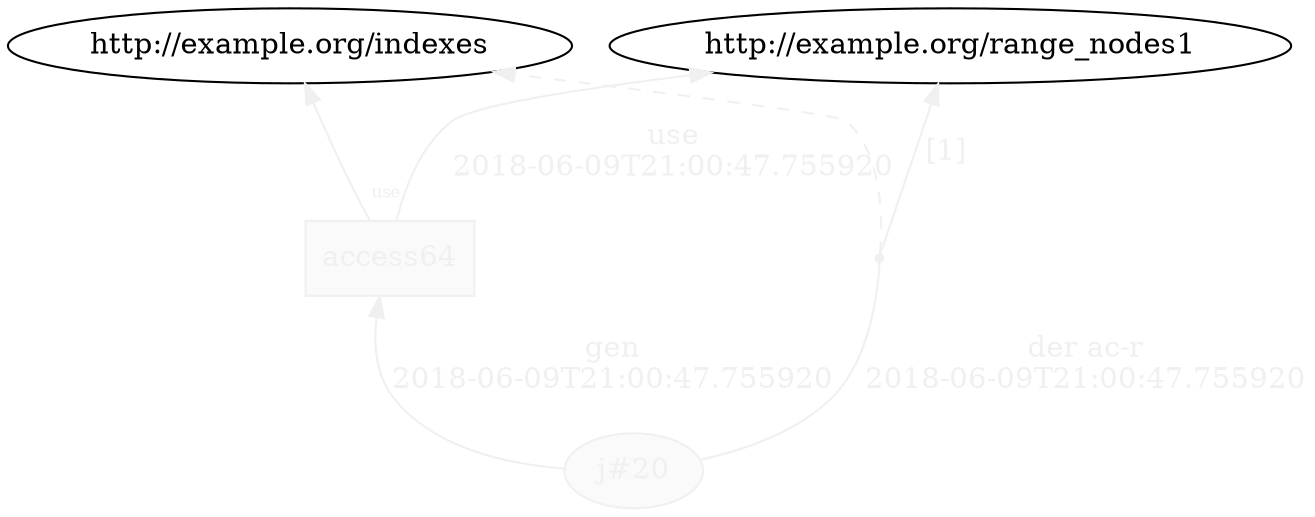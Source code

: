 digraph "PROV" { size="16,12"; rankdir="BT";
"http://example.org/j#20" [fillcolor="#FAFAFA",color="#F0F0F0",style="filled",fontcolor="#F0F0F0",label="j#20",URL="http://example.org/j#20"]
"http://example.org/access64" [fillcolor="#FAFAFA",color="#F0F0F0",shape="polygon",sides="4",style="filled",fontcolor="#F0F0F0",label="access64",URL="http://example.org/access64"]
"bn0" [shape="point",label="",fontcolor="#F0F0F0",color="#F0F0F0"]
"http://example.org/j#20" -> "bn0" [fontsize="14",distance="1.5",angle="60.0",rotation="20",label="der ac-r
2018-06-09T21:00:47.755920",arrowhead="none",fontcolor="#F0F0F0",color="#F0F0F0"]
"bn0" -> "http://example.org/indexes" [style="dashed",fontcolor="#F0F0F0",color="#F0F0F0"]
"bn0" -> "http://example.org/range_nodes1" [fontsize="14",distance="1.5",angle="60.0",rotation="20",label="[1]",fontcolor="#F0F0F0",color="#F0F0F0"]
"http://example.org/access64" -> "http://example.org/indexes" [labelfontsize="8",labeldistance="1.5",labelangle="60.0",rotation="20",taillabel="use",fontcolor="#F0F0F0",color="#F0F0F0"]
"http://example.org/access64" -> "http://example.org/range_nodes1" [fontsize="14",distance="1.5",angle="60.0",rotation="20",label="use
2018-06-09T21:00:47.755920",fontcolor="#F0F0F0",color="#F0F0F0"]
"http://example.org/j#20" -> "http://example.org/access64" [fontsize="14",distance="1.5",angle="60.0",rotation="20",label="gen
2018-06-09T21:00:47.755920",fontcolor="#F0F0F0",color="#F0F0F0"]
}